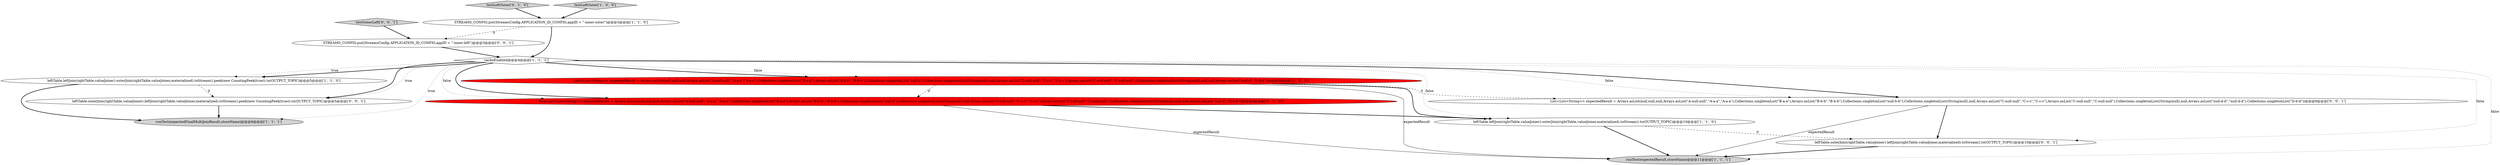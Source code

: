 digraph {
12 [style = filled, label = "STREAMS_CONFIG.put(StreamsConfig.APPLICATION_ID_CONFIG,appID + \"-inner-left\")@@@3@@@['0', '0', '1']", fillcolor = white, shape = ellipse image = "AAA0AAABBB3BBB"];
4 [style = filled, label = "runTest(expectedFinalMultiJoinResult,storeName)@@@6@@@['1', '1', '1']", fillcolor = lightgray, shape = ellipse image = "AAA0AAABBB1BBB"];
3 [style = filled, label = "List<List<String>> expectedResult = Arrays.asList(null,null,null,Arrays.asList(\"A-null-null\",\"A-a-a\",\"A-a-a\"),Collections.singletonList(\"B-a-a\"),Arrays.asList(\"B-b-b\",\"B-b-b\"),Collections.singletonList(\"null-b\"),Collections.singletonList((String)null),null,Arrays.asList(\"C-null-null\",\"C-c-c\",\"C-c-c\"),Arrays.asList(\"C-null-null\",\"C-null-null\"),Collections.singletonList((String)null),null,null,Arrays.asList(\"null-d\",\"D-d-d\"))@@@9@@@['1', '0', '0']", fillcolor = red, shape = ellipse image = "AAA1AAABBB1BBB"];
5 [style = filled, label = "leftTable.leftJoin(rightTable,valueJoiner).outerJoin(rightTable,valueJoiner,materialized).toStream().peek(new CountingPeek(true)).to(OUTPUT_TOPIC)@@@5@@@['1', '1', '0']", fillcolor = white, shape = ellipse image = "AAA0AAABBB1BBB"];
9 [style = filled, label = "testLeftOuter['0', '1', '0']", fillcolor = lightgray, shape = diamond image = "AAA0AAABBB2BBB"];
6 [style = filled, label = "leftTable.leftJoin(rightTable,valueJoiner).outerJoin(rightTable,valueJoiner,materialized).toStream().to(OUTPUT_TOPIC)@@@10@@@['1', '1', '0']", fillcolor = white, shape = ellipse image = "AAA0AAABBB1BBB"];
14 [style = filled, label = "leftTable.outerJoin(rightTable,valueJoiner).leftJoin(rightTable,valueJoiner,materialized).toStream().peek(new CountingPeek(true)).to(OUTPUT_TOPIC)@@@5@@@['0', '0', '1']", fillcolor = white, shape = ellipse image = "AAA0AAABBB3BBB"];
10 [style = filled, label = "List<List<String>> expectedResult = Arrays.asList(null,null,null,Arrays.asList(\"A-null-null\",\"A-a-a\",\"A-a-a\"),Collections.singletonList(\"B-a-a\"),Arrays.asList(\"B-b-b\",\"B-b-b\"),Collections.singletonList(\"null-b-b\"),Collections.singletonList((String)null),null,Arrays.asList(\"C-null-null\",\"C-c-c\",\"C-c-c\"),Arrays.asList(\"C-null-null\",\"C-null-null\"),Collections.singletonList((String)null),null,Arrays.asList(\"null-d-d\",\"null-d-d\"),Collections.singletonList(\"D-d-d\"))@@@9@@@['0', '0', '1']", fillcolor = white, shape = ellipse image = "AAA0AAABBB3BBB"];
11 [style = filled, label = "leftTable.outerJoin(rightTable,valueJoiner).leftJoin(rightTable,valueJoiner,materialized).toStream().to(OUTPUT_TOPIC)@@@10@@@['0', '0', '1']", fillcolor = white, shape = ellipse image = "AAA0AAABBB3BBB"];
13 [style = filled, label = "testOuterLeft['0', '0', '1']", fillcolor = lightgray, shape = diamond image = "AAA0AAABBB3BBB"];
1 [style = filled, label = "STREAMS_CONFIG.put(StreamsConfig.APPLICATION_ID_CONFIG,appID + \"-inner-outer\")@@@3@@@['1', '1', '0']", fillcolor = white, shape = ellipse image = "AAA0AAABBB1BBB"];
7 [style = filled, label = "testLeftOuter['1', '0', '0']", fillcolor = lightgray, shape = diamond image = "AAA0AAABBB1BBB"];
0 [style = filled, label = "runTest(expectedResult,storeName)@@@11@@@['1', '1', '1']", fillcolor = lightgray, shape = ellipse image = "AAA0AAABBB1BBB"];
2 [style = filled, label = "cacheEnabled@@@4@@@['1', '1', '1']", fillcolor = white, shape = diamond image = "AAA0AAABBB1BBB"];
8 [style = filled, label = "final List<List<String>> expectedResult = Arrays.asList(null,null,null,Arrays.asList(\"A-null-null\",\"A-a-a\",\"A-a-a\"),Collections.singletonList(\"B-a-a\"),Arrays.asList(\"B-b-b\",\"B-b-b\"),Collections.singletonList(\"null-b\"),Collections.singletonList((String)null),null,Arrays.asList(\"C-null-null\",\"C-c-c\",\"C-c-c\"),Arrays.asList(\"C-null-null\",\"C-null-null\"),Collections.singletonList((String)null),null,null,Arrays.asList(\"null-d\",\"D-d-d\"))@@@9@@@['0', '1', '0']", fillcolor = red, shape = ellipse image = "AAA1AAABBB2BBB"];
3->0 [style = solid, label="expectedResult"];
5->14 [style = dashed, label="0"];
7->1 [style = bold, label=""];
10->0 [style = solid, label="expectedResult"];
2->3 [style = bold, label=""];
2->3 [style = dotted, label="false"];
6->11 [style = dashed, label="0"];
3->6 [style = bold, label=""];
8->6 [style = bold, label=""];
6->0 [style = bold, label=""];
2->0 [style = dotted, label="false"];
2->10 [style = dotted, label="false"];
2->10 [style = bold, label=""];
1->12 [style = dashed, label="0"];
12->2 [style = bold, label=""];
11->0 [style = bold, label=""];
13->12 [style = bold, label=""];
2->14 [style = bold, label=""];
2->4 [style = dotted, label="true"];
5->4 [style = bold, label=""];
2->8 [style = dotted, label="false"];
2->6 [style = dotted, label="false"];
3->8 [style = dashed, label="0"];
2->14 [style = dotted, label="true"];
1->2 [style = bold, label=""];
3->10 [style = dashed, label="0"];
2->11 [style = dotted, label="false"];
9->1 [style = bold, label=""];
2->5 [style = dotted, label="true"];
8->0 [style = solid, label="expectedResult"];
2->8 [style = bold, label=""];
2->5 [style = bold, label=""];
14->4 [style = bold, label=""];
10->11 [style = bold, label=""];
}
